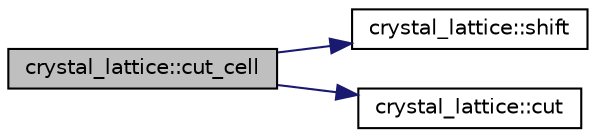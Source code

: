 digraph "crystal_lattice::cut_cell"
{
  edge [fontname="Helvetica",fontsize="10",labelfontname="Helvetica",labelfontsize="10"];
  node [fontname="Helvetica",fontsize="10",shape=record];
  rankdir="LR";
  Node4 [label="crystal_lattice::cut_cell",height=0.2,width=0.4,color="black", fillcolor="grey75", style="filled", fontcolor="black"];
  Node4 -> Node5 [color="midnightblue",fontsize="10",style="solid",fontname="Helvetica"];
  Node5 [label="crystal_lattice::shift",height=0.2,width=0.4,color="black", fillcolor="white", style="filled",URL="$namespacecrystal__lattice.html#a1591b9c034e98c3a8969210257581db5",tooltip="Прибавляет ко всем координатам вектор. "];
  Node4 -> Node6 [color="midnightblue",fontsize="10",style="solid",fontname="Helvetica"];
  Node6 [label="crystal_lattice::cut",height=0.2,width=0.4,color="black", fillcolor="white", style="filled",URL="$namespacecrystal__lattice.html#ab23b4fedfcb48100b0fff538f200635b",tooltip="Убирает атомы вне ячейки. "];
}

